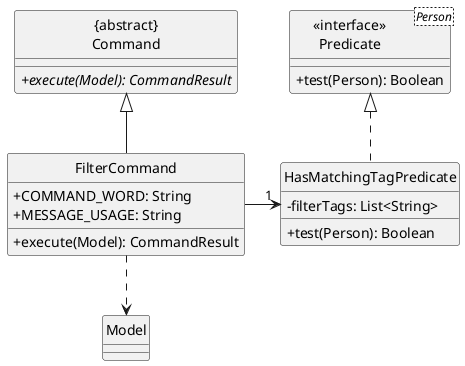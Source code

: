 @startuml
hide circle
skinparam classAttributeIconSize 0

Class "{abstract}\nCommand" as Command {
  {abstract}+execute(Model): CommandResult
}
Class FilterCommand {
  +COMMAND_WORD: String
  +MESSAGE_USAGE: String
  +execute(Model): CommandResult
}
Class HasMatchingTagPredicate {
  -filterTags: List<String>
  +test(Person): Boolean
}
Class "<<interface>>\nPredicate<Person>" as Predicate {
  +test(Person): Boolean
}
Class Model

FilterCommand -up-|> Command
FilterCommand -> "1" HasMatchingTagPredicate
FilterCommand .down.> Model
HasMatchingTagPredicate .up.|> Predicate

@enduml
